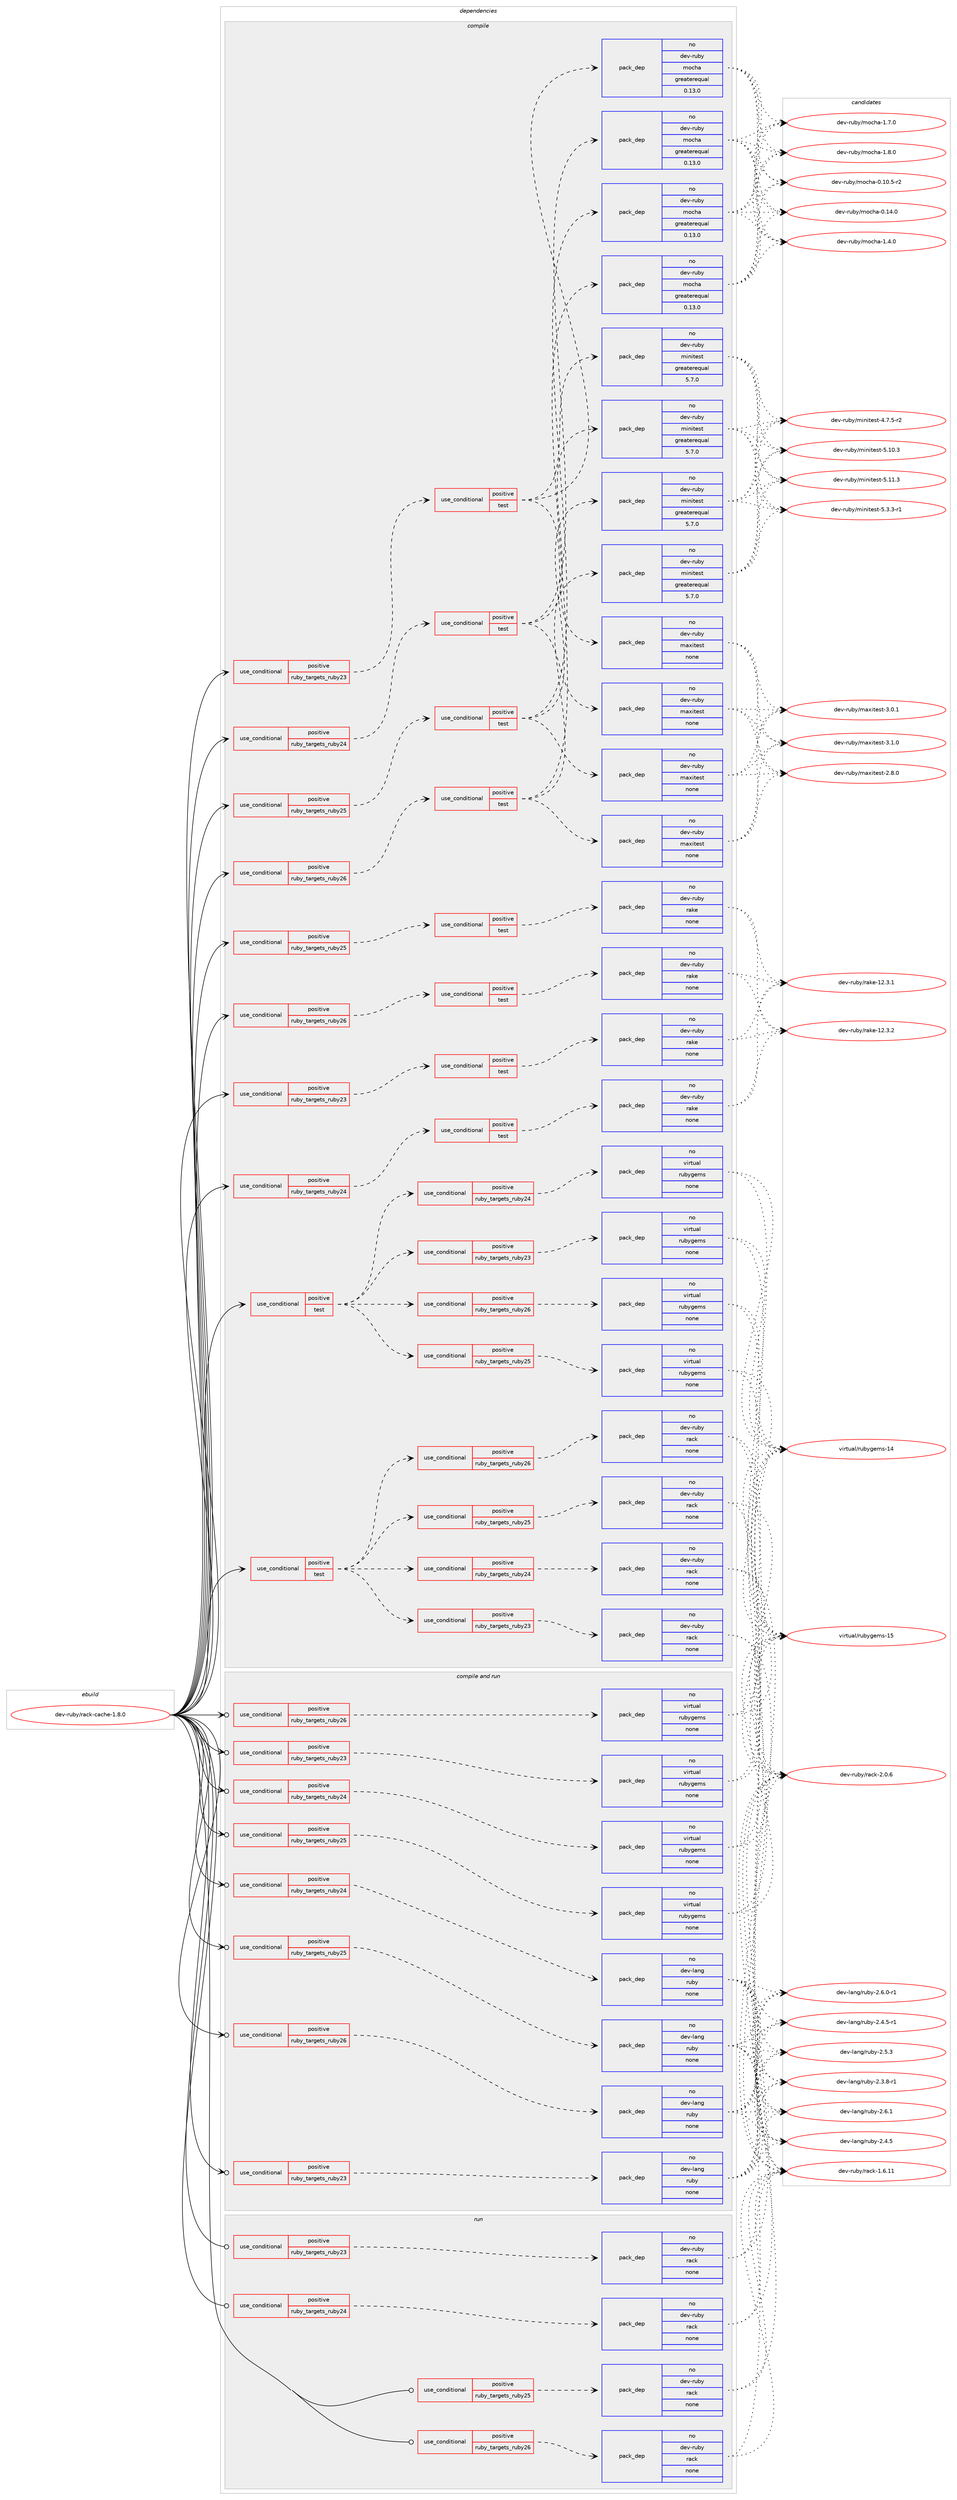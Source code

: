 digraph prolog {

# *************
# Graph options
# *************

newrank=true;
concentrate=true;
compound=true;
graph [rankdir=LR,fontname=Helvetica,fontsize=10,ranksep=1.5];#, ranksep=2.5, nodesep=0.2];
edge  [arrowhead=vee];
node  [fontname=Helvetica,fontsize=10];

# **********
# The ebuild
# **********

subgraph cluster_leftcol {
color=gray;
rank=same;
label=<<i>ebuild</i>>;
id [label="dev-ruby/rack-cache-1.8.0", color=red, width=4, href="../dev-ruby/rack-cache-1.8.0.svg"];
}

# ****************
# The dependencies
# ****************

subgraph cluster_midcol {
color=gray;
label=<<i>dependencies</i>>;
subgraph cluster_compile {
fillcolor="#eeeeee";
style=filled;
label=<<i>compile</i>>;
subgraph cond410493 {
dependency1513590 [label=<<TABLE BORDER="0" CELLBORDER="1" CELLSPACING="0" CELLPADDING="4"><TR><TD ROWSPAN="3" CELLPADDING="10">use_conditional</TD></TR><TR><TD>positive</TD></TR><TR><TD>ruby_targets_ruby23</TD></TR></TABLE>>, shape=none, color=red];
subgraph cond410494 {
dependency1513591 [label=<<TABLE BORDER="0" CELLBORDER="1" CELLSPACING="0" CELLPADDING="4"><TR><TD ROWSPAN="3" CELLPADDING="10">use_conditional</TD></TR><TR><TD>positive</TD></TR><TR><TD>test</TD></TR></TABLE>>, shape=none, color=red];
subgraph pack1079591 {
dependency1513592 [label=<<TABLE BORDER="0" CELLBORDER="1" CELLSPACING="0" CELLPADDING="4" WIDTH="220"><TR><TD ROWSPAN="6" CELLPADDING="30">pack_dep</TD></TR><TR><TD WIDTH="110">no</TD></TR><TR><TD>dev-ruby</TD></TR><TR><TD>maxitest</TD></TR><TR><TD>none</TD></TR><TR><TD></TD></TR></TABLE>>, shape=none, color=blue];
}
dependency1513591:e -> dependency1513592:w [weight=20,style="dashed",arrowhead="vee"];
subgraph pack1079592 {
dependency1513593 [label=<<TABLE BORDER="0" CELLBORDER="1" CELLSPACING="0" CELLPADDING="4" WIDTH="220"><TR><TD ROWSPAN="6" CELLPADDING="30">pack_dep</TD></TR><TR><TD WIDTH="110">no</TD></TR><TR><TD>dev-ruby</TD></TR><TR><TD>minitest</TD></TR><TR><TD>greaterequal</TD></TR><TR><TD>5.7.0</TD></TR></TABLE>>, shape=none, color=blue];
}
dependency1513591:e -> dependency1513593:w [weight=20,style="dashed",arrowhead="vee"];
subgraph pack1079593 {
dependency1513594 [label=<<TABLE BORDER="0" CELLBORDER="1" CELLSPACING="0" CELLPADDING="4" WIDTH="220"><TR><TD ROWSPAN="6" CELLPADDING="30">pack_dep</TD></TR><TR><TD WIDTH="110">no</TD></TR><TR><TD>dev-ruby</TD></TR><TR><TD>mocha</TD></TR><TR><TD>greaterequal</TD></TR><TR><TD>0.13.0</TD></TR></TABLE>>, shape=none, color=blue];
}
dependency1513591:e -> dependency1513594:w [weight=20,style="dashed",arrowhead="vee"];
}
dependency1513590:e -> dependency1513591:w [weight=20,style="dashed",arrowhead="vee"];
}
id:e -> dependency1513590:w [weight=20,style="solid",arrowhead="vee"];
subgraph cond410495 {
dependency1513595 [label=<<TABLE BORDER="0" CELLBORDER="1" CELLSPACING="0" CELLPADDING="4"><TR><TD ROWSPAN="3" CELLPADDING="10">use_conditional</TD></TR><TR><TD>positive</TD></TR><TR><TD>ruby_targets_ruby23</TD></TR></TABLE>>, shape=none, color=red];
subgraph cond410496 {
dependency1513596 [label=<<TABLE BORDER="0" CELLBORDER="1" CELLSPACING="0" CELLPADDING="4"><TR><TD ROWSPAN="3" CELLPADDING="10">use_conditional</TD></TR><TR><TD>positive</TD></TR><TR><TD>test</TD></TR></TABLE>>, shape=none, color=red];
subgraph pack1079594 {
dependency1513597 [label=<<TABLE BORDER="0" CELLBORDER="1" CELLSPACING="0" CELLPADDING="4" WIDTH="220"><TR><TD ROWSPAN="6" CELLPADDING="30">pack_dep</TD></TR><TR><TD WIDTH="110">no</TD></TR><TR><TD>dev-ruby</TD></TR><TR><TD>rake</TD></TR><TR><TD>none</TD></TR><TR><TD></TD></TR></TABLE>>, shape=none, color=blue];
}
dependency1513596:e -> dependency1513597:w [weight=20,style="dashed",arrowhead="vee"];
}
dependency1513595:e -> dependency1513596:w [weight=20,style="dashed",arrowhead="vee"];
}
id:e -> dependency1513595:w [weight=20,style="solid",arrowhead="vee"];
subgraph cond410497 {
dependency1513598 [label=<<TABLE BORDER="0" CELLBORDER="1" CELLSPACING="0" CELLPADDING="4"><TR><TD ROWSPAN="3" CELLPADDING="10">use_conditional</TD></TR><TR><TD>positive</TD></TR><TR><TD>ruby_targets_ruby24</TD></TR></TABLE>>, shape=none, color=red];
subgraph cond410498 {
dependency1513599 [label=<<TABLE BORDER="0" CELLBORDER="1" CELLSPACING="0" CELLPADDING="4"><TR><TD ROWSPAN="3" CELLPADDING="10">use_conditional</TD></TR><TR><TD>positive</TD></TR><TR><TD>test</TD></TR></TABLE>>, shape=none, color=red];
subgraph pack1079595 {
dependency1513600 [label=<<TABLE BORDER="0" CELLBORDER="1" CELLSPACING="0" CELLPADDING="4" WIDTH="220"><TR><TD ROWSPAN="6" CELLPADDING="30">pack_dep</TD></TR><TR><TD WIDTH="110">no</TD></TR><TR><TD>dev-ruby</TD></TR><TR><TD>maxitest</TD></TR><TR><TD>none</TD></TR><TR><TD></TD></TR></TABLE>>, shape=none, color=blue];
}
dependency1513599:e -> dependency1513600:w [weight=20,style="dashed",arrowhead="vee"];
subgraph pack1079596 {
dependency1513601 [label=<<TABLE BORDER="0" CELLBORDER="1" CELLSPACING="0" CELLPADDING="4" WIDTH="220"><TR><TD ROWSPAN="6" CELLPADDING="30">pack_dep</TD></TR><TR><TD WIDTH="110">no</TD></TR><TR><TD>dev-ruby</TD></TR><TR><TD>minitest</TD></TR><TR><TD>greaterequal</TD></TR><TR><TD>5.7.0</TD></TR></TABLE>>, shape=none, color=blue];
}
dependency1513599:e -> dependency1513601:w [weight=20,style="dashed",arrowhead="vee"];
subgraph pack1079597 {
dependency1513602 [label=<<TABLE BORDER="0" CELLBORDER="1" CELLSPACING="0" CELLPADDING="4" WIDTH="220"><TR><TD ROWSPAN="6" CELLPADDING="30">pack_dep</TD></TR><TR><TD WIDTH="110">no</TD></TR><TR><TD>dev-ruby</TD></TR><TR><TD>mocha</TD></TR><TR><TD>greaterequal</TD></TR><TR><TD>0.13.0</TD></TR></TABLE>>, shape=none, color=blue];
}
dependency1513599:e -> dependency1513602:w [weight=20,style="dashed",arrowhead="vee"];
}
dependency1513598:e -> dependency1513599:w [weight=20,style="dashed",arrowhead="vee"];
}
id:e -> dependency1513598:w [weight=20,style="solid",arrowhead="vee"];
subgraph cond410499 {
dependency1513603 [label=<<TABLE BORDER="0" CELLBORDER="1" CELLSPACING="0" CELLPADDING="4"><TR><TD ROWSPAN="3" CELLPADDING="10">use_conditional</TD></TR><TR><TD>positive</TD></TR><TR><TD>ruby_targets_ruby24</TD></TR></TABLE>>, shape=none, color=red];
subgraph cond410500 {
dependency1513604 [label=<<TABLE BORDER="0" CELLBORDER="1" CELLSPACING="0" CELLPADDING="4"><TR><TD ROWSPAN="3" CELLPADDING="10">use_conditional</TD></TR><TR><TD>positive</TD></TR><TR><TD>test</TD></TR></TABLE>>, shape=none, color=red];
subgraph pack1079598 {
dependency1513605 [label=<<TABLE BORDER="0" CELLBORDER="1" CELLSPACING="0" CELLPADDING="4" WIDTH="220"><TR><TD ROWSPAN="6" CELLPADDING="30">pack_dep</TD></TR><TR><TD WIDTH="110">no</TD></TR><TR><TD>dev-ruby</TD></TR><TR><TD>rake</TD></TR><TR><TD>none</TD></TR><TR><TD></TD></TR></TABLE>>, shape=none, color=blue];
}
dependency1513604:e -> dependency1513605:w [weight=20,style="dashed",arrowhead="vee"];
}
dependency1513603:e -> dependency1513604:w [weight=20,style="dashed",arrowhead="vee"];
}
id:e -> dependency1513603:w [weight=20,style="solid",arrowhead="vee"];
subgraph cond410501 {
dependency1513606 [label=<<TABLE BORDER="0" CELLBORDER="1" CELLSPACING="0" CELLPADDING="4"><TR><TD ROWSPAN="3" CELLPADDING="10">use_conditional</TD></TR><TR><TD>positive</TD></TR><TR><TD>ruby_targets_ruby25</TD></TR></TABLE>>, shape=none, color=red];
subgraph cond410502 {
dependency1513607 [label=<<TABLE BORDER="0" CELLBORDER="1" CELLSPACING="0" CELLPADDING="4"><TR><TD ROWSPAN="3" CELLPADDING="10">use_conditional</TD></TR><TR><TD>positive</TD></TR><TR><TD>test</TD></TR></TABLE>>, shape=none, color=red];
subgraph pack1079599 {
dependency1513608 [label=<<TABLE BORDER="0" CELLBORDER="1" CELLSPACING="0" CELLPADDING="4" WIDTH="220"><TR><TD ROWSPAN="6" CELLPADDING="30">pack_dep</TD></TR><TR><TD WIDTH="110">no</TD></TR><TR><TD>dev-ruby</TD></TR><TR><TD>maxitest</TD></TR><TR><TD>none</TD></TR><TR><TD></TD></TR></TABLE>>, shape=none, color=blue];
}
dependency1513607:e -> dependency1513608:w [weight=20,style="dashed",arrowhead="vee"];
subgraph pack1079600 {
dependency1513609 [label=<<TABLE BORDER="0" CELLBORDER="1" CELLSPACING="0" CELLPADDING="4" WIDTH="220"><TR><TD ROWSPAN="6" CELLPADDING="30">pack_dep</TD></TR><TR><TD WIDTH="110">no</TD></TR><TR><TD>dev-ruby</TD></TR><TR><TD>minitest</TD></TR><TR><TD>greaterequal</TD></TR><TR><TD>5.7.0</TD></TR></TABLE>>, shape=none, color=blue];
}
dependency1513607:e -> dependency1513609:w [weight=20,style="dashed",arrowhead="vee"];
subgraph pack1079601 {
dependency1513610 [label=<<TABLE BORDER="0" CELLBORDER="1" CELLSPACING="0" CELLPADDING="4" WIDTH="220"><TR><TD ROWSPAN="6" CELLPADDING="30">pack_dep</TD></TR><TR><TD WIDTH="110">no</TD></TR><TR><TD>dev-ruby</TD></TR><TR><TD>mocha</TD></TR><TR><TD>greaterequal</TD></TR><TR><TD>0.13.0</TD></TR></TABLE>>, shape=none, color=blue];
}
dependency1513607:e -> dependency1513610:w [weight=20,style="dashed",arrowhead="vee"];
}
dependency1513606:e -> dependency1513607:w [weight=20,style="dashed",arrowhead="vee"];
}
id:e -> dependency1513606:w [weight=20,style="solid",arrowhead="vee"];
subgraph cond410503 {
dependency1513611 [label=<<TABLE BORDER="0" CELLBORDER="1" CELLSPACING="0" CELLPADDING="4"><TR><TD ROWSPAN="3" CELLPADDING="10">use_conditional</TD></TR><TR><TD>positive</TD></TR><TR><TD>ruby_targets_ruby25</TD></TR></TABLE>>, shape=none, color=red];
subgraph cond410504 {
dependency1513612 [label=<<TABLE BORDER="0" CELLBORDER="1" CELLSPACING="0" CELLPADDING="4"><TR><TD ROWSPAN="3" CELLPADDING="10">use_conditional</TD></TR><TR><TD>positive</TD></TR><TR><TD>test</TD></TR></TABLE>>, shape=none, color=red];
subgraph pack1079602 {
dependency1513613 [label=<<TABLE BORDER="0" CELLBORDER="1" CELLSPACING="0" CELLPADDING="4" WIDTH="220"><TR><TD ROWSPAN="6" CELLPADDING="30">pack_dep</TD></TR><TR><TD WIDTH="110">no</TD></TR><TR><TD>dev-ruby</TD></TR><TR><TD>rake</TD></TR><TR><TD>none</TD></TR><TR><TD></TD></TR></TABLE>>, shape=none, color=blue];
}
dependency1513612:e -> dependency1513613:w [weight=20,style="dashed",arrowhead="vee"];
}
dependency1513611:e -> dependency1513612:w [weight=20,style="dashed",arrowhead="vee"];
}
id:e -> dependency1513611:w [weight=20,style="solid",arrowhead="vee"];
subgraph cond410505 {
dependency1513614 [label=<<TABLE BORDER="0" CELLBORDER="1" CELLSPACING="0" CELLPADDING="4"><TR><TD ROWSPAN="3" CELLPADDING="10">use_conditional</TD></TR><TR><TD>positive</TD></TR><TR><TD>ruby_targets_ruby26</TD></TR></TABLE>>, shape=none, color=red];
subgraph cond410506 {
dependency1513615 [label=<<TABLE BORDER="0" CELLBORDER="1" CELLSPACING="0" CELLPADDING="4"><TR><TD ROWSPAN="3" CELLPADDING="10">use_conditional</TD></TR><TR><TD>positive</TD></TR><TR><TD>test</TD></TR></TABLE>>, shape=none, color=red];
subgraph pack1079603 {
dependency1513616 [label=<<TABLE BORDER="0" CELLBORDER="1" CELLSPACING="0" CELLPADDING="4" WIDTH="220"><TR><TD ROWSPAN="6" CELLPADDING="30">pack_dep</TD></TR><TR><TD WIDTH="110">no</TD></TR><TR><TD>dev-ruby</TD></TR><TR><TD>maxitest</TD></TR><TR><TD>none</TD></TR><TR><TD></TD></TR></TABLE>>, shape=none, color=blue];
}
dependency1513615:e -> dependency1513616:w [weight=20,style="dashed",arrowhead="vee"];
subgraph pack1079604 {
dependency1513617 [label=<<TABLE BORDER="0" CELLBORDER="1" CELLSPACING="0" CELLPADDING="4" WIDTH="220"><TR><TD ROWSPAN="6" CELLPADDING="30">pack_dep</TD></TR><TR><TD WIDTH="110">no</TD></TR><TR><TD>dev-ruby</TD></TR><TR><TD>minitest</TD></TR><TR><TD>greaterequal</TD></TR><TR><TD>5.7.0</TD></TR></TABLE>>, shape=none, color=blue];
}
dependency1513615:e -> dependency1513617:w [weight=20,style="dashed",arrowhead="vee"];
subgraph pack1079605 {
dependency1513618 [label=<<TABLE BORDER="0" CELLBORDER="1" CELLSPACING="0" CELLPADDING="4" WIDTH="220"><TR><TD ROWSPAN="6" CELLPADDING="30">pack_dep</TD></TR><TR><TD WIDTH="110">no</TD></TR><TR><TD>dev-ruby</TD></TR><TR><TD>mocha</TD></TR><TR><TD>greaterequal</TD></TR><TR><TD>0.13.0</TD></TR></TABLE>>, shape=none, color=blue];
}
dependency1513615:e -> dependency1513618:w [weight=20,style="dashed",arrowhead="vee"];
}
dependency1513614:e -> dependency1513615:w [weight=20,style="dashed",arrowhead="vee"];
}
id:e -> dependency1513614:w [weight=20,style="solid",arrowhead="vee"];
subgraph cond410507 {
dependency1513619 [label=<<TABLE BORDER="0" CELLBORDER="1" CELLSPACING="0" CELLPADDING="4"><TR><TD ROWSPAN="3" CELLPADDING="10">use_conditional</TD></TR><TR><TD>positive</TD></TR><TR><TD>ruby_targets_ruby26</TD></TR></TABLE>>, shape=none, color=red];
subgraph cond410508 {
dependency1513620 [label=<<TABLE BORDER="0" CELLBORDER="1" CELLSPACING="0" CELLPADDING="4"><TR><TD ROWSPAN="3" CELLPADDING="10">use_conditional</TD></TR><TR><TD>positive</TD></TR><TR><TD>test</TD></TR></TABLE>>, shape=none, color=red];
subgraph pack1079606 {
dependency1513621 [label=<<TABLE BORDER="0" CELLBORDER="1" CELLSPACING="0" CELLPADDING="4" WIDTH="220"><TR><TD ROWSPAN="6" CELLPADDING="30">pack_dep</TD></TR><TR><TD WIDTH="110">no</TD></TR><TR><TD>dev-ruby</TD></TR><TR><TD>rake</TD></TR><TR><TD>none</TD></TR><TR><TD></TD></TR></TABLE>>, shape=none, color=blue];
}
dependency1513620:e -> dependency1513621:w [weight=20,style="dashed",arrowhead="vee"];
}
dependency1513619:e -> dependency1513620:w [weight=20,style="dashed",arrowhead="vee"];
}
id:e -> dependency1513619:w [weight=20,style="solid",arrowhead="vee"];
subgraph cond410509 {
dependency1513622 [label=<<TABLE BORDER="0" CELLBORDER="1" CELLSPACING="0" CELLPADDING="4"><TR><TD ROWSPAN="3" CELLPADDING="10">use_conditional</TD></TR><TR><TD>positive</TD></TR><TR><TD>test</TD></TR></TABLE>>, shape=none, color=red];
subgraph cond410510 {
dependency1513623 [label=<<TABLE BORDER="0" CELLBORDER="1" CELLSPACING="0" CELLPADDING="4"><TR><TD ROWSPAN="3" CELLPADDING="10">use_conditional</TD></TR><TR><TD>positive</TD></TR><TR><TD>ruby_targets_ruby23</TD></TR></TABLE>>, shape=none, color=red];
subgraph pack1079607 {
dependency1513624 [label=<<TABLE BORDER="0" CELLBORDER="1" CELLSPACING="0" CELLPADDING="4" WIDTH="220"><TR><TD ROWSPAN="6" CELLPADDING="30">pack_dep</TD></TR><TR><TD WIDTH="110">no</TD></TR><TR><TD>dev-ruby</TD></TR><TR><TD>rack</TD></TR><TR><TD>none</TD></TR><TR><TD></TD></TR></TABLE>>, shape=none, color=blue];
}
dependency1513623:e -> dependency1513624:w [weight=20,style="dashed",arrowhead="vee"];
}
dependency1513622:e -> dependency1513623:w [weight=20,style="dashed",arrowhead="vee"];
subgraph cond410511 {
dependency1513625 [label=<<TABLE BORDER="0" CELLBORDER="1" CELLSPACING="0" CELLPADDING="4"><TR><TD ROWSPAN="3" CELLPADDING="10">use_conditional</TD></TR><TR><TD>positive</TD></TR><TR><TD>ruby_targets_ruby24</TD></TR></TABLE>>, shape=none, color=red];
subgraph pack1079608 {
dependency1513626 [label=<<TABLE BORDER="0" CELLBORDER="1" CELLSPACING="0" CELLPADDING="4" WIDTH="220"><TR><TD ROWSPAN="6" CELLPADDING="30">pack_dep</TD></TR><TR><TD WIDTH="110">no</TD></TR><TR><TD>dev-ruby</TD></TR><TR><TD>rack</TD></TR><TR><TD>none</TD></TR><TR><TD></TD></TR></TABLE>>, shape=none, color=blue];
}
dependency1513625:e -> dependency1513626:w [weight=20,style="dashed",arrowhead="vee"];
}
dependency1513622:e -> dependency1513625:w [weight=20,style="dashed",arrowhead="vee"];
subgraph cond410512 {
dependency1513627 [label=<<TABLE BORDER="0" CELLBORDER="1" CELLSPACING="0" CELLPADDING="4"><TR><TD ROWSPAN="3" CELLPADDING="10">use_conditional</TD></TR><TR><TD>positive</TD></TR><TR><TD>ruby_targets_ruby25</TD></TR></TABLE>>, shape=none, color=red];
subgraph pack1079609 {
dependency1513628 [label=<<TABLE BORDER="0" CELLBORDER="1" CELLSPACING="0" CELLPADDING="4" WIDTH="220"><TR><TD ROWSPAN="6" CELLPADDING="30">pack_dep</TD></TR><TR><TD WIDTH="110">no</TD></TR><TR><TD>dev-ruby</TD></TR><TR><TD>rack</TD></TR><TR><TD>none</TD></TR><TR><TD></TD></TR></TABLE>>, shape=none, color=blue];
}
dependency1513627:e -> dependency1513628:w [weight=20,style="dashed",arrowhead="vee"];
}
dependency1513622:e -> dependency1513627:w [weight=20,style="dashed",arrowhead="vee"];
subgraph cond410513 {
dependency1513629 [label=<<TABLE BORDER="0" CELLBORDER="1" CELLSPACING="0" CELLPADDING="4"><TR><TD ROWSPAN="3" CELLPADDING="10">use_conditional</TD></TR><TR><TD>positive</TD></TR><TR><TD>ruby_targets_ruby26</TD></TR></TABLE>>, shape=none, color=red];
subgraph pack1079610 {
dependency1513630 [label=<<TABLE BORDER="0" CELLBORDER="1" CELLSPACING="0" CELLPADDING="4" WIDTH="220"><TR><TD ROWSPAN="6" CELLPADDING="30">pack_dep</TD></TR><TR><TD WIDTH="110">no</TD></TR><TR><TD>dev-ruby</TD></TR><TR><TD>rack</TD></TR><TR><TD>none</TD></TR><TR><TD></TD></TR></TABLE>>, shape=none, color=blue];
}
dependency1513629:e -> dependency1513630:w [weight=20,style="dashed",arrowhead="vee"];
}
dependency1513622:e -> dependency1513629:w [weight=20,style="dashed",arrowhead="vee"];
}
id:e -> dependency1513622:w [weight=20,style="solid",arrowhead="vee"];
subgraph cond410514 {
dependency1513631 [label=<<TABLE BORDER="0" CELLBORDER="1" CELLSPACING="0" CELLPADDING="4"><TR><TD ROWSPAN="3" CELLPADDING="10">use_conditional</TD></TR><TR><TD>positive</TD></TR><TR><TD>test</TD></TR></TABLE>>, shape=none, color=red];
subgraph cond410515 {
dependency1513632 [label=<<TABLE BORDER="0" CELLBORDER="1" CELLSPACING="0" CELLPADDING="4"><TR><TD ROWSPAN="3" CELLPADDING="10">use_conditional</TD></TR><TR><TD>positive</TD></TR><TR><TD>ruby_targets_ruby23</TD></TR></TABLE>>, shape=none, color=red];
subgraph pack1079611 {
dependency1513633 [label=<<TABLE BORDER="0" CELLBORDER="1" CELLSPACING="0" CELLPADDING="4" WIDTH="220"><TR><TD ROWSPAN="6" CELLPADDING="30">pack_dep</TD></TR><TR><TD WIDTH="110">no</TD></TR><TR><TD>virtual</TD></TR><TR><TD>rubygems</TD></TR><TR><TD>none</TD></TR><TR><TD></TD></TR></TABLE>>, shape=none, color=blue];
}
dependency1513632:e -> dependency1513633:w [weight=20,style="dashed",arrowhead="vee"];
}
dependency1513631:e -> dependency1513632:w [weight=20,style="dashed",arrowhead="vee"];
subgraph cond410516 {
dependency1513634 [label=<<TABLE BORDER="0" CELLBORDER="1" CELLSPACING="0" CELLPADDING="4"><TR><TD ROWSPAN="3" CELLPADDING="10">use_conditional</TD></TR><TR><TD>positive</TD></TR><TR><TD>ruby_targets_ruby24</TD></TR></TABLE>>, shape=none, color=red];
subgraph pack1079612 {
dependency1513635 [label=<<TABLE BORDER="0" CELLBORDER="1" CELLSPACING="0" CELLPADDING="4" WIDTH="220"><TR><TD ROWSPAN="6" CELLPADDING="30">pack_dep</TD></TR><TR><TD WIDTH="110">no</TD></TR><TR><TD>virtual</TD></TR><TR><TD>rubygems</TD></TR><TR><TD>none</TD></TR><TR><TD></TD></TR></TABLE>>, shape=none, color=blue];
}
dependency1513634:e -> dependency1513635:w [weight=20,style="dashed",arrowhead="vee"];
}
dependency1513631:e -> dependency1513634:w [weight=20,style="dashed",arrowhead="vee"];
subgraph cond410517 {
dependency1513636 [label=<<TABLE BORDER="0" CELLBORDER="1" CELLSPACING="0" CELLPADDING="4"><TR><TD ROWSPAN="3" CELLPADDING="10">use_conditional</TD></TR><TR><TD>positive</TD></TR><TR><TD>ruby_targets_ruby25</TD></TR></TABLE>>, shape=none, color=red];
subgraph pack1079613 {
dependency1513637 [label=<<TABLE BORDER="0" CELLBORDER="1" CELLSPACING="0" CELLPADDING="4" WIDTH="220"><TR><TD ROWSPAN="6" CELLPADDING="30">pack_dep</TD></TR><TR><TD WIDTH="110">no</TD></TR><TR><TD>virtual</TD></TR><TR><TD>rubygems</TD></TR><TR><TD>none</TD></TR><TR><TD></TD></TR></TABLE>>, shape=none, color=blue];
}
dependency1513636:e -> dependency1513637:w [weight=20,style="dashed",arrowhead="vee"];
}
dependency1513631:e -> dependency1513636:w [weight=20,style="dashed",arrowhead="vee"];
subgraph cond410518 {
dependency1513638 [label=<<TABLE BORDER="0" CELLBORDER="1" CELLSPACING="0" CELLPADDING="4"><TR><TD ROWSPAN="3" CELLPADDING="10">use_conditional</TD></TR><TR><TD>positive</TD></TR><TR><TD>ruby_targets_ruby26</TD></TR></TABLE>>, shape=none, color=red];
subgraph pack1079614 {
dependency1513639 [label=<<TABLE BORDER="0" CELLBORDER="1" CELLSPACING="0" CELLPADDING="4" WIDTH="220"><TR><TD ROWSPAN="6" CELLPADDING="30">pack_dep</TD></TR><TR><TD WIDTH="110">no</TD></TR><TR><TD>virtual</TD></TR><TR><TD>rubygems</TD></TR><TR><TD>none</TD></TR><TR><TD></TD></TR></TABLE>>, shape=none, color=blue];
}
dependency1513638:e -> dependency1513639:w [weight=20,style="dashed",arrowhead="vee"];
}
dependency1513631:e -> dependency1513638:w [weight=20,style="dashed",arrowhead="vee"];
}
id:e -> dependency1513631:w [weight=20,style="solid",arrowhead="vee"];
}
subgraph cluster_compileandrun {
fillcolor="#eeeeee";
style=filled;
label=<<i>compile and run</i>>;
subgraph cond410519 {
dependency1513640 [label=<<TABLE BORDER="0" CELLBORDER="1" CELLSPACING="0" CELLPADDING="4"><TR><TD ROWSPAN="3" CELLPADDING="10">use_conditional</TD></TR><TR><TD>positive</TD></TR><TR><TD>ruby_targets_ruby23</TD></TR></TABLE>>, shape=none, color=red];
subgraph pack1079615 {
dependency1513641 [label=<<TABLE BORDER="0" CELLBORDER="1" CELLSPACING="0" CELLPADDING="4" WIDTH="220"><TR><TD ROWSPAN="6" CELLPADDING="30">pack_dep</TD></TR><TR><TD WIDTH="110">no</TD></TR><TR><TD>dev-lang</TD></TR><TR><TD>ruby</TD></TR><TR><TD>none</TD></TR><TR><TD></TD></TR></TABLE>>, shape=none, color=blue];
}
dependency1513640:e -> dependency1513641:w [weight=20,style="dashed",arrowhead="vee"];
}
id:e -> dependency1513640:w [weight=20,style="solid",arrowhead="odotvee"];
subgraph cond410520 {
dependency1513642 [label=<<TABLE BORDER="0" CELLBORDER="1" CELLSPACING="0" CELLPADDING="4"><TR><TD ROWSPAN="3" CELLPADDING="10">use_conditional</TD></TR><TR><TD>positive</TD></TR><TR><TD>ruby_targets_ruby23</TD></TR></TABLE>>, shape=none, color=red];
subgraph pack1079616 {
dependency1513643 [label=<<TABLE BORDER="0" CELLBORDER="1" CELLSPACING="0" CELLPADDING="4" WIDTH="220"><TR><TD ROWSPAN="6" CELLPADDING="30">pack_dep</TD></TR><TR><TD WIDTH="110">no</TD></TR><TR><TD>virtual</TD></TR><TR><TD>rubygems</TD></TR><TR><TD>none</TD></TR><TR><TD></TD></TR></TABLE>>, shape=none, color=blue];
}
dependency1513642:e -> dependency1513643:w [weight=20,style="dashed",arrowhead="vee"];
}
id:e -> dependency1513642:w [weight=20,style="solid",arrowhead="odotvee"];
subgraph cond410521 {
dependency1513644 [label=<<TABLE BORDER="0" CELLBORDER="1" CELLSPACING="0" CELLPADDING="4"><TR><TD ROWSPAN="3" CELLPADDING="10">use_conditional</TD></TR><TR><TD>positive</TD></TR><TR><TD>ruby_targets_ruby24</TD></TR></TABLE>>, shape=none, color=red];
subgraph pack1079617 {
dependency1513645 [label=<<TABLE BORDER="0" CELLBORDER="1" CELLSPACING="0" CELLPADDING="4" WIDTH="220"><TR><TD ROWSPAN="6" CELLPADDING="30">pack_dep</TD></TR><TR><TD WIDTH="110">no</TD></TR><TR><TD>dev-lang</TD></TR><TR><TD>ruby</TD></TR><TR><TD>none</TD></TR><TR><TD></TD></TR></TABLE>>, shape=none, color=blue];
}
dependency1513644:e -> dependency1513645:w [weight=20,style="dashed",arrowhead="vee"];
}
id:e -> dependency1513644:w [weight=20,style="solid",arrowhead="odotvee"];
subgraph cond410522 {
dependency1513646 [label=<<TABLE BORDER="0" CELLBORDER="1" CELLSPACING="0" CELLPADDING="4"><TR><TD ROWSPAN="3" CELLPADDING="10">use_conditional</TD></TR><TR><TD>positive</TD></TR><TR><TD>ruby_targets_ruby24</TD></TR></TABLE>>, shape=none, color=red];
subgraph pack1079618 {
dependency1513647 [label=<<TABLE BORDER="0" CELLBORDER="1" CELLSPACING="0" CELLPADDING="4" WIDTH="220"><TR><TD ROWSPAN="6" CELLPADDING="30">pack_dep</TD></TR><TR><TD WIDTH="110">no</TD></TR><TR><TD>virtual</TD></TR><TR><TD>rubygems</TD></TR><TR><TD>none</TD></TR><TR><TD></TD></TR></TABLE>>, shape=none, color=blue];
}
dependency1513646:e -> dependency1513647:w [weight=20,style="dashed",arrowhead="vee"];
}
id:e -> dependency1513646:w [weight=20,style="solid",arrowhead="odotvee"];
subgraph cond410523 {
dependency1513648 [label=<<TABLE BORDER="0" CELLBORDER="1" CELLSPACING="0" CELLPADDING="4"><TR><TD ROWSPAN="3" CELLPADDING="10">use_conditional</TD></TR><TR><TD>positive</TD></TR><TR><TD>ruby_targets_ruby25</TD></TR></TABLE>>, shape=none, color=red];
subgraph pack1079619 {
dependency1513649 [label=<<TABLE BORDER="0" CELLBORDER="1" CELLSPACING="0" CELLPADDING="4" WIDTH="220"><TR><TD ROWSPAN="6" CELLPADDING="30">pack_dep</TD></TR><TR><TD WIDTH="110">no</TD></TR><TR><TD>dev-lang</TD></TR><TR><TD>ruby</TD></TR><TR><TD>none</TD></TR><TR><TD></TD></TR></TABLE>>, shape=none, color=blue];
}
dependency1513648:e -> dependency1513649:w [weight=20,style="dashed",arrowhead="vee"];
}
id:e -> dependency1513648:w [weight=20,style="solid",arrowhead="odotvee"];
subgraph cond410524 {
dependency1513650 [label=<<TABLE BORDER="0" CELLBORDER="1" CELLSPACING="0" CELLPADDING="4"><TR><TD ROWSPAN="3" CELLPADDING="10">use_conditional</TD></TR><TR><TD>positive</TD></TR><TR><TD>ruby_targets_ruby25</TD></TR></TABLE>>, shape=none, color=red];
subgraph pack1079620 {
dependency1513651 [label=<<TABLE BORDER="0" CELLBORDER="1" CELLSPACING="0" CELLPADDING="4" WIDTH="220"><TR><TD ROWSPAN="6" CELLPADDING="30">pack_dep</TD></TR><TR><TD WIDTH="110">no</TD></TR><TR><TD>virtual</TD></TR><TR><TD>rubygems</TD></TR><TR><TD>none</TD></TR><TR><TD></TD></TR></TABLE>>, shape=none, color=blue];
}
dependency1513650:e -> dependency1513651:w [weight=20,style="dashed",arrowhead="vee"];
}
id:e -> dependency1513650:w [weight=20,style="solid",arrowhead="odotvee"];
subgraph cond410525 {
dependency1513652 [label=<<TABLE BORDER="0" CELLBORDER="1" CELLSPACING="0" CELLPADDING="4"><TR><TD ROWSPAN="3" CELLPADDING="10">use_conditional</TD></TR><TR><TD>positive</TD></TR><TR><TD>ruby_targets_ruby26</TD></TR></TABLE>>, shape=none, color=red];
subgraph pack1079621 {
dependency1513653 [label=<<TABLE BORDER="0" CELLBORDER="1" CELLSPACING="0" CELLPADDING="4" WIDTH="220"><TR><TD ROWSPAN="6" CELLPADDING="30">pack_dep</TD></TR><TR><TD WIDTH="110">no</TD></TR><TR><TD>dev-lang</TD></TR><TR><TD>ruby</TD></TR><TR><TD>none</TD></TR><TR><TD></TD></TR></TABLE>>, shape=none, color=blue];
}
dependency1513652:e -> dependency1513653:w [weight=20,style="dashed",arrowhead="vee"];
}
id:e -> dependency1513652:w [weight=20,style="solid",arrowhead="odotvee"];
subgraph cond410526 {
dependency1513654 [label=<<TABLE BORDER="0" CELLBORDER="1" CELLSPACING="0" CELLPADDING="4"><TR><TD ROWSPAN="3" CELLPADDING="10">use_conditional</TD></TR><TR><TD>positive</TD></TR><TR><TD>ruby_targets_ruby26</TD></TR></TABLE>>, shape=none, color=red];
subgraph pack1079622 {
dependency1513655 [label=<<TABLE BORDER="0" CELLBORDER="1" CELLSPACING="0" CELLPADDING="4" WIDTH="220"><TR><TD ROWSPAN="6" CELLPADDING="30">pack_dep</TD></TR><TR><TD WIDTH="110">no</TD></TR><TR><TD>virtual</TD></TR><TR><TD>rubygems</TD></TR><TR><TD>none</TD></TR><TR><TD></TD></TR></TABLE>>, shape=none, color=blue];
}
dependency1513654:e -> dependency1513655:w [weight=20,style="dashed",arrowhead="vee"];
}
id:e -> dependency1513654:w [weight=20,style="solid",arrowhead="odotvee"];
}
subgraph cluster_run {
fillcolor="#eeeeee";
style=filled;
label=<<i>run</i>>;
subgraph cond410527 {
dependency1513656 [label=<<TABLE BORDER="0" CELLBORDER="1" CELLSPACING="0" CELLPADDING="4"><TR><TD ROWSPAN="3" CELLPADDING="10">use_conditional</TD></TR><TR><TD>positive</TD></TR><TR><TD>ruby_targets_ruby23</TD></TR></TABLE>>, shape=none, color=red];
subgraph pack1079623 {
dependency1513657 [label=<<TABLE BORDER="0" CELLBORDER="1" CELLSPACING="0" CELLPADDING="4" WIDTH="220"><TR><TD ROWSPAN="6" CELLPADDING="30">pack_dep</TD></TR><TR><TD WIDTH="110">no</TD></TR><TR><TD>dev-ruby</TD></TR><TR><TD>rack</TD></TR><TR><TD>none</TD></TR><TR><TD></TD></TR></TABLE>>, shape=none, color=blue];
}
dependency1513656:e -> dependency1513657:w [weight=20,style="dashed",arrowhead="vee"];
}
id:e -> dependency1513656:w [weight=20,style="solid",arrowhead="odot"];
subgraph cond410528 {
dependency1513658 [label=<<TABLE BORDER="0" CELLBORDER="1" CELLSPACING="0" CELLPADDING="4"><TR><TD ROWSPAN="3" CELLPADDING="10">use_conditional</TD></TR><TR><TD>positive</TD></TR><TR><TD>ruby_targets_ruby24</TD></TR></TABLE>>, shape=none, color=red];
subgraph pack1079624 {
dependency1513659 [label=<<TABLE BORDER="0" CELLBORDER="1" CELLSPACING="0" CELLPADDING="4" WIDTH="220"><TR><TD ROWSPAN="6" CELLPADDING="30">pack_dep</TD></TR><TR><TD WIDTH="110">no</TD></TR><TR><TD>dev-ruby</TD></TR><TR><TD>rack</TD></TR><TR><TD>none</TD></TR><TR><TD></TD></TR></TABLE>>, shape=none, color=blue];
}
dependency1513658:e -> dependency1513659:w [weight=20,style="dashed",arrowhead="vee"];
}
id:e -> dependency1513658:w [weight=20,style="solid",arrowhead="odot"];
subgraph cond410529 {
dependency1513660 [label=<<TABLE BORDER="0" CELLBORDER="1" CELLSPACING="0" CELLPADDING="4"><TR><TD ROWSPAN="3" CELLPADDING="10">use_conditional</TD></TR><TR><TD>positive</TD></TR><TR><TD>ruby_targets_ruby25</TD></TR></TABLE>>, shape=none, color=red];
subgraph pack1079625 {
dependency1513661 [label=<<TABLE BORDER="0" CELLBORDER="1" CELLSPACING="0" CELLPADDING="4" WIDTH="220"><TR><TD ROWSPAN="6" CELLPADDING="30">pack_dep</TD></TR><TR><TD WIDTH="110">no</TD></TR><TR><TD>dev-ruby</TD></TR><TR><TD>rack</TD></TR><TR><TD>none</TD></TR><TR><TD></TD></TR></TABLE>>, shape=none, color=blue];
}
dependency1513660:e -> dependency1513661:w [weight=20,style="dashed",arrowhead="vee"];
}
id:e -> dependency1513660:w [weight=20,style="solid",arrowhead="odot"];
subgraph cond410530 {
dependency1513662 [label=<<TABLE BORDER="0" CELLBORDER="1" CELLSPACING="0" CELLPADDING="4"><TR><TD ROWSPAN="3" CELLPADDING="10">use_conditional</TD></TR><TR><TD>positive</TD></TR><TR><TD>ruby_targets_ruby26</TD></TR></TABLE>>, shape=none, color=red];
subgraph pack1079626 {
dependency1513663 [label=<<TABLE BORDER="0" CELLBORDER="1" CELLSPACING="0" CELLPADDING="4" WIDTH="220"><TR><TD ROWSPAN="6" CELLPADDING="30">pack_dep</TD></TR><TR><TD WIDTH="110">no</TD></TR><TR><TD>dev-ruby</TD></TR><TR><TD>rack</TD></TR><TR><TD>none</TD></TR><TR><TD></TD></TR></TABLE>>, shape=none, color=blue];
}
dependency1513662:e -> dependency1513663:w [weight=20,style="dashed",arrowhead="vee"];
}
id:e -> dependency1513662:w [weight=20,style="solid",arrowhead="odot"];
}
}

# **************
# The candidates
# **************

subgraph cluster_choices {
rank=same;
color=gray;
label=<<i>candidates</i>>;

subgraph choice1079591 {
color=black;
nodesep=1;
choice10010111845114117981214710997120105116101115116455046564648 [label="dev-ruby/maxitest-2.8.0", color=red, width=4,href="../dev-ruby/maxitest-2.8.0.svg"];
choice10010111845114117981214710997120105116101115116455146484649 [label="dev-ruby/maxitest-3.0.1", color=red, width=4,href="../dev-ruby/maxitest-3.0.1.svg"];
choice10010111845114117981214710997120105116101115116455146494648 [label="dev-ruby/maxitest-3.1.0", color=red, width=4,href="../dev-ruby/maxitest-3.1.0.svg"];
dependency1513592:e -> choice10010111845114117981214710997120105116101115116455046564648:w [style=dotted,weight="100"];
dependency1513592:e -> choice10010111845114117981214710997120105116101115116455146484649:w [style=dotted,weight="100"];
dependency1513592:e -> choice10010111845114117981214710997120105116101115116455146494648:w [style=dotted,weight="100"];
}
subgraph choice1079592 {
color=black;
nodesep=1;
choice1001011184511411798121471091051101051161011151164552465546534511450 [label="dev-ruby/minitest-4.7.5-r2", color=red, width=4,href="../dev-ruby/minitest-4.7.5-r2.svg"];
choice10010111845114117981214710910511010511610111511645534649484651 [label="dev-ruby/minitest-5.10.3", color=red, width=4,href="../dev-ruby/minitest-5.10.3.svg"];
choice10010111845114117981214710910511010511610111511645534649494651 [label="dev-ruby/minitest-5.11.3", color=red, width=4,href="../dev-ruby/minitest-5.11.3.svg"];
choice1001011184511411798121471091051101051161011151164553465146514511449 [label="dev-ruby/minitest-5.3.3-r1", color=red, width=4,href="../dev-ruby/minitest-5.3.3-r1.svg"];
dependency1513593:e -> choice1001011184511411798121471091051101051161011151164552465546534511450:w [style=dotted,weight="100"];
dependency1513593:e -> choice10010111845114117981214710910511010511610111511645534649484651:w [style=dotted,weight="100"];
dependency1513593:e -> choice10010111845114117981214710910511010511610111511645534649494651:w [style=dotted,weight="100"];
dependency1513593:e -> choice1001011184511411798121471091051101051161011151164553465146514511449:w [style=dotted,weight="100"];
}
subgraph choice1079593 {
color=black;
nodesep=1;
choice1001011184511411798121471091119910497454846494846534511450 [label="dev-ruby/mocha-0.10.5-r2", color=red, width=4,href="../dev-ruby/mocha-0.10.5-r2.svg"];
choice100101118451141179812147109111991049745484649524648 [label="dev-ruby/mocha-0.14.0", color=red, width=4,href="../dev-ruby/mocha-0.14.0.svg"];
choice1001011184511411798121471091119910497454946524648 [label="dev-ruby/mocha-1.4.0", color=red, width=4,href="../dev-ruby/mocha-1.4.0.svg"];
choice1001011184511411798121471091119910497454946554648 [label="dev-ruby/mocha-1.7.0", color=red, width=4,href="../dev-ruby/mocha-1.7.0.svg"];
choice1001011184511411798121471091119910497454946564648 [label="dev-ruby/mocha-1.8.0", color=red, width=4,href="../dev-ruby/mocha-1.8.0.svg"];
dependency1513594:e -> choice1001011184511411798121471091119910497454846494846534511450:w [style=dotted,weight="100"];
dependency1513594:e -> choice100101118451141179812147109111991049745484649524648:w [style=dotted,weight="100"];
dependency1513594:e -> choice1001011184511411798121471091119910497454946524648:w [style=dotted,weight="100"];
dependency1513594:e -> choice1001011184511411798121471091119910497454946554648:w [style=dotted,weight="100"];
dependency1513594:e -> choice1001011184511411798121471091119910497454946564648:w [style=dotted,weight="100"];
}
subgraph choice1079594 {
color=black;
nodesep=1;
choice1001011184511411798121471149710710145495046514649 [label="dev-ruby/rake-12.3.1", color=red, width=4,href="../dev-ruby/rake-12.3.1.svg"];
choice1001011184511411798121471149710710145495046514650 [label="dev-ruby/rake-12.3.2", color=red, width=4,href="../dev-ruby/rake-12.3.2.svg"];
dependency1513597:e -> choice1001011184511411798121471149710710145495046514649:w [style=dotted,weight="100"];
dependency1513597:e -> choice1001011184511411798121471149710710145495046514650:w [style=dotted,weight="100"];
}
subgraph choice1079595 {
color=black;
nodesep=1;
choice10010111845114117981214710997120105116101115116455046564648 [label="dev-ruby/maxitest-2.8.0", color=red, width=4,href="../dev-ruby/maxitest-2.8.0.svg"];
choice10010111845114117981214710997120105116101115116455146484649 [label="dev-ruby/maxitest-3.0.1", color=red, width=4,href="../dev-ruby/maxitest-3.0.1.svg"];
choice10010111845114117981214710997120105116101115116455146494648 [label="dev-ruby/maxitest-3.1.0", color=red, width=4,href="../dev-ruby/maxitest-3.1.0.svg"];
dependency1513600:e -> choice10010111845114117981214710997120105116101115116455046564648:w [style=dotted,weight="100"];
dependency1513600:e -> choice10010111845114117981214710997120105116101115116455146484649:w [style=dotted,weight="100"];
dependency1513600:e -> choice10010111845114117981214710997120105116101115116455146494648:w [style=dotted,weight="100"];
}
subgraph choice1079596 {
color=black;
nodesep=1;
choice1001011184511411798121471091051101051161011151164552465546534511450 [label="dev-ruby/minitest-4.7.5-r2", color=red, width=4,href="../dev-ruby/minitest-4.7.5-r2.svg"];
choice10010111845114117981214710910511010511610111511645534649484651 [label="dev-ruby/minitest-5.10.3", color=red, width=4,href="../dev-ruby/minitest-5.10.3.svg"];
choice10010111845114117981214710910511010511610111511645534649494651 [label="dev-ruby/minitest-5.11.3", color=red, width=4,href="../dev-ruby/minitest-5.11.3.svg"];
choice1001011184511411798121471091051101051161011151164553465146514511449 [label="dev-ruby/minitest-5.3.3-r1", color=red, width=4,href="../dev-ruby/minitest-5.3.3-r1.svg"];
dependency1513601:e -> choice1001011184511411798121471091051101051161011151164552465546534511450:w [style=dotted,weight="100"];
dependency1513601:e -> choice10010111845114117981214710910511010511610111511645534649484651:w [style=dotted,weight="100"];
dependency1513601:e -> choice10010111845114117981214710910511010511610111511645534649494651:w [style=dotted,weight="100"];
dependency1513601:e -> choice1001011184511411798121471091051101051161011151164553465146514511449:w [style=dotted,weight="100"];
}
subgraph choice1079597 {
color=black;
nodesep=1;
choice1001011184511411798121471091119910497454846494846534511450 [label="dev-ruby/mocha-0.10.5-r2", color=red, width=4,href="../dev-ruby/mocha-0.10.5-r2.svg"];
choice100101118451141179812147109111991049745484649524648 [label="dev-ruby/mocha-0.14.0", color=red, width=4,href="../dev-ruby/mocha-0.14.0.svg"];
choice1001011184511411798121471091119910497454946524648 [label="dev-ruby/mocha-1.4.0", color=red, width=4,href="../dev-ruby/mocha-1.4.0.svg"];
choice1001011184511411798121471091119910497454946554648 [label="dev-ruby/mocha-1.7.0", color=red, width=4,href="../dev-ruby/mocha-1.7.0.svg"];
choice1001011184511411798121471091119910497454946564648 [label="dev-ruby/mocha-1.8.0", color=red, width=4,href="../dev-ruby/mocha-1.8.0.svg"];
dependency1513602:e -> choice1001011184511411798121471091119910497454846494846534511450:w [style=dotted,weight="100"];
dependency1513602:e -> choice100101118451141179812147109111991049745484649524648:w [style=dotted,weight="100"];
dependency1513602:e -> choice1001011184511411798121471091119910497454946524648:w [style=dotted,weight="100"];
dependency1513602:e -> choice1001011184511411798121471091119910497454946554648:w [style=dotted,weight="100"];
dependency1513602:e -> choice1001011184511411798121471091119910497454946564648:w [style=dotted,weight="100"];
}
subgraph choice1079598 {
color=black;
nodesep=1;
choice1001011184511411798121471149710710145495046514649 [label="dev-ruby/rake-12.3.1", color=red, width=4,href="../dev-ruby/rake-12.3.1.svg"];
choice1001011184511411798121471149710710145495046514650 [label="dev-ruby/rake-12.3.2", color=red, width=4,href="../dev-ruby/rake-12.3.2.svg"];
dependency1513605:e -> choice1001011184511411798121471149710710145495046514649:w [style=dotted,weight="100"];
dependency1513605:e -> choice1001011184511411798121471149710710145495046514650:w [style=dotted,weight="100"];
}
subgraph choice1079599 {
color=black;
nodesep=1;
choice10010111845114117981214710997120105116101115116455046564648 [label="dev-ruby/maxitest-2.8.0", color=red, width=4,href="../dev-ruby/maxitest-2.8.0.svg"];
choice10010111845114117981214710997120105116101115116455146484649 [label="dev-ruby/maxitest-3.0.1", color=red, width=4,href="../dev-ruby/maxitest-3.0.1.svg"];
choice10010111845114117981214710997120105116101115116455146494648 [label="dev-ruby/maxitest-3.1.0", color=red, width=4,href="../dev-ruby/maxitest-3.1.0.svg"];
dependency1513608:e -> choice10010111845114117981214710997120105116101115116455046564648:w [style=dotted,weight="100"];
dependency1513608:e -> choice10010111845114117981214710997120105116101115116455146484649:w [style=dotted,weight="100"];
dependency1513608:e -> choice10010111845114117981214710997120105116101115116455146494648:w [style=dotted,weight="100"];
}
subgraph choice1079600 {
color=black;
nodesep=1;
choice1001011184511411798121471091051101051161011151164552465546534511450 [label="dev-ruby/minitest-4.7.5-r2", color=red, width=4,href="../dev-ruby/minitest-4.7.5-r2.svg"];
choice10010111845114117981214710910511010511610111511645534649484651 [label="dev-ruby/minitest-5.10.3", color=red, width=4,href="../dev-ruby/minitest-5.10.3.svg"];
choice10010111845114117981214710910511010511610111511645534649494651 [label="dev-ruby/minitest-5.11.3", color=red, width=4,href="../dev-ruby/minitest-5.11.3.svg"];
choice1001011184511411798121471091051101051161011151164553465146514511449 [label="dev-ruby/minitest-5.3.3-r1", color=red, width=4,href="../dev-ruby/minitest-5.3.3-r1.svg"];
dependency1513609:e -> choice1001011184511411798121471091051101051161011151164552465546534511450:w [style=dotted,weight="100"];
dependency1513609:e -> choice10010111845114117981214710910511010511610111511645534649484651:w [style=dotted,weight="100"];
dependency1513609:e -> choice10010111845114117981214710910511010511610111511645534649494651:w [style=dotted,weight="100"];
dependency1513609:e -> choice1001011184511411798121471091051101051161011151164553465146514511449:w [style=dotted,weight="100"];
}
subgraph choice1079601 {
color=black;
nodesep=1;
choice1001011184511411798121471091119910497454846494846534511450 [label="dev-ruby/mocha-0.10.5-r2", color=red, width=4,href="../dev-ruby/mocha-0.10.5-r2.svg"];
choice100101118451141179812147109111991049745484649524648 [label="dev-ruby/mocha-0.14.0", color=red, width=4,href="../dev-ruby/mocha-0.14.0.svg"];
choice1001011184511411798121471091119910497454946524648 [label="dev-ruby/mocha-1.4.0", color=red, width=4,href="../dev-ruby/mocha-1.4.0.svg"];
choice1001011184511411798121471091119910497454946554648 [label="dev-ruby/mocha-1.7.0", color=red, width=4,href="../dev-ruby/mocha-1.7.0.svg"];
choice1001011184511411798121471091119910497454946564648 [label="dev-ruby/mocha-1.8.0", color=red, width=4,href="../dev-ruby/mocha-1.8.0.svg"];
dependency1513610:e -> choice1001011184511411798121471091119910497454846494846534511450:w [style=dotted,weight="100"];
dependency1513610:e -> choice100101118451141179812147109111991049745484649524648:w [style=dotted,weight="100"];
dependency1513610:e -> choice1001011184511411798121471091119910497454946524648:w [style=dotted,weight="100"];
dependency1513610:e -> choice1001011184511411798121471091119910497454946554648:w [style=dotted,weight="100"];
dependency1513610:e -> choice1001011184511411798121471091119910497454946564648:w [style=dotted,weight="100"];
}
subgraph choice1079602 {
color=black;
nodesep=1;
choice1001011184511411798121471149710710145495046514649 [label="dev-ruby/rake-12.3.1", color=red, width=4,href="../dev-ruby/rake-12.3.1.svg"];
choice1001011184511411798121471149710710145495046514650 [label="dev-ruby/rake-12.3.2", color=red, width=4,href="../dev-ruby/rake-12.3.2.svg"];
dependency1513613:e -> choice1001011184511411798121471149710710145495046514649:w [style=dotted,weight="100"];
dependency1513613:e -> choice1001011184511411798121471149710710145495046514650:w [style=dotted,weight="100"];
}
subgraph choice1079603 {
color=black;
nodesep=1;
choice10010111845114117981214710997120105116101115116455046564648 [label="dev-ruby/maxitest-2.8.0", color=red, width=4,href="../dev-ruby/maxitest-2.8.0.svg"];
choice10010111845114117981214710997120105116101115116455146484649 [label="dev-ruby/maxitest-3.0.1", color=red, width=4,href="../dev-ruby/maxitest-3.0.1.svg"];
choice10010111845114117981214710997120105116101115116455146494648 [label="dev-ruby/maxitest-3.1.0", color=red, width=4,href="../dev-ruby/maxitest-3.1.0.svg"];
dependency1513616:e -> choice10010111845114117981214710997120105116101115116455046564648:w [style=dotted,weight="100"];
dependency1513616:e -> choice10010111845114117981214710997120105116101115116455146484649:w [style=dotted,weight="100"];
dependency1513616:e -> choice10010111845114117981214710997120105116101115116455146494648:w [style=dotted,weight="100"];
}
subgraph choice1079604 {
color=black;
nodesep=1;
choice1001011184511411798121471091051101051161011151164552465546534511450 [label="dev-ruby/minitest-4.7.5-r2", color=red, width=4,href="../dev-ruby/minitest-4.7.5-r2.svg"];
choice10010111845114117981214710910511010511610111511645534649484651 [label="dev-ruby/minitest-5.10.3", color=red, width=4,href="../dev-ruby/minitest-5.10.3.svg"];
choice10010111845114117981214710910511010511610111511645534649494651 [label="dev-ruby/minitest-5.11.3", color=red, width=4,href="../dev-ruby/minitest-5.11.3.svg"];
choice1001011184511411798121471091051101051161011151164553465146514511449 [label="dev-ruby/minitest-5.3.3-r1", color=red, width=4,href="../dev-ruby/minitest-5.3.3-r1.svg"];
dependency1513617:e -> choice1001011184511411798121471091051101051161011151164552465546534511450:w [style=dotted,weight="100"];
dependency1513617:e -> choice10010111845114117981214710910511010511610111511645534649484651:w [style=dotted,weight="100"];
dependency1513617:e -> choice10010111845114117981214710910511010511610111511645534649494651:w [style=dotted,weight="100"];
dependency1513617:e -> choice1001011184511411798121471091051101051161011151164553465146514511449:w [style=dotted,weight="100"];
}
subgraph choice1079605 {
color=black;
nodesep=1;
choice1001011184511411798121471091119910497454846494846534511450 [label="dev-ruby/mocha-0.10.5-r2", color=red, width=4,href="../dev-ruby/mocha-0.10.5-r2.svg"];
choice100101118451141179812147109111991049745484649524648 [label="dev-ruby/mocha-0.14.0", color=red, width=4,href="../dev-ruby/mocha-0.14.0.svg"];
choice1001011184511411798121471091119910497454946524648 [label="dev-ruby/mocha-1.4.0", color=red, width=4,href="../dev-ruby/mocha-1.4.0.svg"];
choice1001011184511411798121471091119910497454946554648 [label="dev-ruby/mocha-1.7.0", color=red, width=4,href="../dev-ruby/mocha-1.7.0.svg"];
choice1001011184511411798121471091119910497454946564648 [label="dev-ruby/mocha-1.8.0", color=red, width=4,href="../dev-ruby/mocha-1.8.0.svg"];
dependency1513618:e -> choice1001011184511411798121471091119910497454846494846534511450:w [style=dotted,weight="100"];
dependency1513618:e -> choice100101118451141179812147109111991049745484649524648:w [style=dotted,weight="100"];
dependency1513618:e -> choice1001011184511411798121471091119910497454946524648:w [style=dotted,weight="100"];
dependency1513618:e -> choice1001011184511411798121471091119910497454946554648:w [style=dotted,weight="100"];
dependency1513618:e -> choice1001011184511411798121471091119910497454946564648:w [style=dotted,weight="100"];
}
subgraph choice1079606 {
color=black;
nodesep=1;
choice1001011184511411798121471149710710145495046514649 [label="dev-ruby/rake-12.3.1", color=red, width=4,href="../dev-ruby/rake-12.3.1.svg"];
choice1001011184511411798121471149710710145495046514650 [label="dev-ruby/rake-12.3.2", color=red, width=4,href="../dev-ruby/rake-12.3.2.svg"];
dependency1513621:e -> choice1001011184511411798121471149710710145495046514649:w [style=dotted,weight="100"];
dependency1513621:e -> choice1001011184511411798121471149710710145495046514650:w [style=dotted,weight="100"];
}
subgraph choice1079607 {
color=black;
nodesep=1;
choice100101118451141179812147114979910745494654464949 [label="dev-ruby/rack-1.6.11", color=red, width=4,href="../dev-ruby/rack-1.6.11.svg"];
choice1001011184511411798121471149799107455046484654 [label="dev-ruby/rack-2.0.6", color=red, width=4,href="../dev-ruby/rack-2.0.6.svg"];
dependency1513624:e -> choice100101118451141179812147114979910745494654464949:w [style=dotted,weight="100"];
dependency1513624:e -> choice1001011184511411798121471149799107455046484654:w [style=dotted,weight="100"];
}
subgraph choice1079608 {
color=black;
nodesep=1;
choice100101118451141179812147114979910745494654464949 [label="dev-ruby/rack-1.6.11", color=red, width=4,href="../dev-ruby/rack-1.6.11.svg"];
choice1001011184511411798121471149799107455046484654 [label="dev-ruby/rack-2.0.6", color=red, width=4,href="../dev-ruby/rack-2.0.6.svg"];
dependency1513626:e -> choice100101118451141179812147114979910745494654464949:w [style=dotted,weight="100"];
dependency1513626:e -> choice1001011184511411798121471149799107455046484654:w [style=dotted,weight="100"];
}
subgraph choice1079609 {
color=black;
nodesep=1;
choice100101118451141179812147114979910745494654464949 [label="dev-ruby/rack-1.6.11", color=red, width=4,href="../dev-ruby/rack-1.6.11.svg"];
choice1001011184511411798121471149799107455046484654 [label="dev-ruby/rack-2.0.6", color=red, width=4,href="../dev-ruby/rack-2.0.6.svg"];
dependency1513628:e -> choice100101118451141179812147114979910745494654464949:w [style=dotted,weight="100"];
dependency1513628:e -> choice1001011184511411798121471149799107455046484654:w [style=dotted,weight="100"];
}
subgraph choice1079610 {
color=black;
nodesep=1;
choice100101118451141179812147114979910745494654464949 [label="dev-ruby/rack-1.6.11", color=red, width=4,href="../dev-ruby/rack-1.6.11.svg"];
choice1001011184511411798121471149799107455046484654 [label="dev-ruby/rack-2.0.6", color=red, width=4,href="../dev-ruby/rack-2.0.6.svg"];
dependency1513630:e -> choice100101118451141179812147114979910745494654464949:w [style=dotted,weight="100"];
dependency1513630:e -> choice1001011184511411798121471149799107455046484654:w [style=dotted,weight="100"];
}
subgraph choice1079611 {
color=black;
nodesep=1;
choice118105114116117971084711411798121103101109115454952 [label="virtual/rubygems-14", color=red, width=4,href="../virtual/rubygems-14.svg"];
choice118105114116117971084711411798121103101109115454953 [label="virtual/rubygems-15", color=red, width=4,href="../virtual/rubygems-15.svg"];
dependency1513633:e -> choice118105114116117971084711411798121103101109115454952:w [style=dotted,weight="100"];
dependency1513633:e -> choice118105114116117971084711411798121103101109115454953:w [style=dotted,weight="100"];
}
subgraph choice1079612 {
color=black;
nodesep=1;
choice118105114116117971084711411798121103101109115454952 [label="virtual/rubygems-14", color=red, width=4,href="../virtual/rubygems-14.svg"];
choice118105114116117971084711411798121103101109115454953 [label="virtual/rubygems-15", color=red, width=4,href="../virtual/rubygems-15.svg"];
dependency1513635:e -> choice118105114116117971084711411798121103101109115454952:w [style=dotted,weight="100"];
dependency1513635:e -> choice118105114116117971084711411798121103101109115454953:w [style=dotted,weight="100"];
}
subgraph choice1079613 {
color=black;
nodesep=1;
choice118105114116117971084711411798121103101109115454952 [label="virtual/rubygems-14", color=red, width=4,href="../virtual/rubygems-14.svg"];
choice118105114116117971084711411798121103101109115454953 [label="virtual/rubygems-15", color=red, width=4,href="../virtual/rubygems-15.svg"];
dependency1513637:e -> choice118105114116117971084711411798121103101109115454952:w [style=dotted,weight="100"];
dependency1513637:e -> choice118105114116117971084711411798121103101109115454953:w [style=dotted,weight="100"];
}
subgraph choice1079614 {
color=black;
nodesep=1;
choice118105114116117971084711411798121103101109115454952 [label="virtual/rubygems-14", color=red, width=4,href="../virtual/rubygems-14.svg"];
choice118105114116117971084711411798121103101109115454953 [label="virtual/rubygems-15", color=red, width=4,href="../virtual/rubygems-15.svg"];
dependency1513639:e -> choice118105114116117971084711411798121103101109115454952:w [style=dotted,weight="100"];
dependency1513639:e -> choice118105114116117971084711411798121103101109115454953:w [style=dotted,weight="100"];
}
subgraph choice1079615 {
color=black;
nodesep=1;
choice100101118451089711010347114117981214550465146564511449 [label="dev-lang/ruby-2.3.8-r1", color=red, width=4,href="../dev-lang/ruby-2.3.8-r1.svg"];
choice10010111845108971101034711411798121455046524653 [label="dev-lang/ruby-2.4.5", color=red, width=4,href="../dev-lang/ruby-2.4.5.svg"];
choice100101118451089711010347114117981214550465246534511449 [label="dev-lang/ruby-2.4.5-r1", color=red, width=4,href="../dev-lang/ruby-2.4.5-r1.svg"];
choice10010111845108971101034711411798121455046534651 [label="dev-lang/ruby-2.5.3", color=red, width=4,href="../dev-lang/ruby-2.5.3.svg"];
choice100101118451089711010347114117981214550465446484511449 [label="dev-lang/ruby-2.6.0-r1", color=red, width=4,href="../dev-lang/ruby-2.6.0-r1.svg"];
choice10010111845108971101034711411798121455046544649 [label="dev-lang/ruby-2.6.1", color=red, width=4,href="../dev-lang/ruby-2.6.1.svg"];
dependency1513641:e -> choice100101118451089711010347114117981214550465146564511449:w [style=dotted,weight="100"];
dependency1513641:e -> choice10010111845108971101034711411798121455046524653:w [style=dotted,weight="100"];
dependency1513641:e -> choice100101118451089711010347114117981214550465246534511449:w [style=dotted,weight="100"];
dependency1513641:e -> choice10010111845108971101034711411798121455046534651:w [style=dotted,weight="100"];
dependency1513641:e -> choice100101118451089711010347114117981214550465446484511449:w [style=dotted,weight="100"];
dependency1513641:e -> choice10010111845108971101034711411798121455046544649:w [style=dotted,weight="100"];
}
subgraph choice1079616 {
color=black;
nodesep=1;
choice118105114116117971084711411798121103101109115454952 [label="virtual/rubygems-14", color=red, width=4,href="../virtual/rubygems-14.svg"];
choice118105114116117971084711411798121103101109115454953 [label="virtual/rubygems-15", color=red, width=4,href="../virtual/rubygems-15.svg"];
dependency1513643:e -> choice118105114116117971084711411798121103101109115454952:w [style=dotted,weight="100"];
dependency1513643:e -> choice118105114116117971084711411798121103101109115454953:w [style=dotted,weight="100"];
}
subgraph choice1079617 {
color=black;
nodesep=1;
choice100101118451089711010347114117981214550465146564511449 [label="dev-lang/ruby-2.3.8-r1", color=red, width=4,href="../dev-lang/ruby-2.3.8-r1.svg"];
choice10010111845108971101034711411798121455046524653 [label="dev-lang/ruby-2.4.5", color=red, width=4,href="../dev-lang/ruby-2.4.5.svg"];
choice100101118451089711010347114117981214550465246534511449 [label="dev-lang/ruby-2.4.5-r1", color=red, width=4,href="../dev-lang/ruby-2.4.5-r1.svg"];
choice10010111845108971101034711411798121455046534651 [label="dev-lang/ruby-2.5.3", color=red, width=4,href="../dev-lang/ruby-2.5.3.svg"];
choice100101118451089711010347114117981214550465446484511449 [label="dev-lang/ruby-2.6.0-r1", color=red, width=4,href="../dev-lang/ruby-2.6.0-r1.svg"];
choice10010111845108971101034711411798121455046544649 [label="dev-lang/ruby-2.6.1", color=red, width=4,href="../dev-lang/ruby-2.6.1.svg"];
dependency1513645:e -> choice100101118451089711010347114117981214550465146564511449:w [style=dotted,weight="100"];
dependency1513645:e -> choice10010111845108971101034711411798121455046524653:w [style=dotted,weight="100"];
dependency1513645:e -> choice100101118451089711010347114117981214550465246534511449:w [style=dotted,weight="100"];
dependency1513645:e -> choice10010111845108971101034711411798121455046534651:w [style=dotted,weight="100"];
dependency1513645:e -> choice100101118451089711010347114117981214550465446484511449:w [style=dotted,weight="100"];
dependency1513645:e -> choice10010111845108971101034711411798121455046544649:w [style=dotted,weight="100"];
}
subgraph choice1079618 {
color=black;
nodesep=1;
choice118105114116117971084711411798121103101109115454952 [label="virtual/rubygems-14", color=red, width=4,href="../virtual/rubygems-14.svg"];
choice118105114116117971084711411798121103101109115454953 [label="virtual/rubygems-15", color=red, width=4,href="../virtual/rubygems-15.svg"];
dependency1513647:e -> choice118105114116117971084711411798121103101109115454952:w [style=dotted,weight="100"];
dependency1513647:e -> choice118105114116117971084711411798121103101109115454953:w [style=dotted,weight="100"];
}
subgraph choice1079619 {
color=black;
nodesep=1;
choice100101118451089711010347114117981214550465146564511449 [label="dev-lang/ruby-2.3.8-r1", color=red, width=4,href="../dev-lang/ruby-2.3.8-r1.svg"];
choice10010111845108971101034711411798121455046524653 [label="dev-lang/ruby-2.4.5", color=red, width=4,href="../dev-lang/ruby-2.4.5.svg"];
choice100101118451089711010347114117981214550465246534511449 [label="dev-lang/ruby-2.4.5-r1", color=red, width=4,href="../dev-lang/ruby-2.4.5-r1.svg"];
choice10010111845108971101034711411798121455046534651 [label="dev-lang/ruby-2.5.3", color=red, width=4,href="../dev-lang/ruby-2.5.3.svg"];
choice100101118451089711010347114117981214550465446484511449 [label="dev-lang/ruby-2.6.0-r1", color=red, width=4,href="../dev-lang/ruby-2.6.0-r1.svg"];
choice10010111845108971101034711411798121455046544649 [label="dev-lang/ruby-2.6.1", color=red, width=4,href="../dev-lang/ruby-2.6.1.svg"];
dependency1513649:e -> choice100101118451089711010347114117981214550465146564511449:w [style=dotted,weight="100"];
dependency1513649:e -> choice10010111845108971101034711411798121455046524653:w [style=dotted,weight="100"];
dependency1513649:e -> choice100101118451089711010347114117981214550465246534511449:w [style=dotted,weight="100"];
dependency1513649:e -> choice10010111845108971101034711411798121455046534651:w [style=dotted,weight="100"];
dependency1513649:e -> choice100101118451089711010347114117981214550465446484511449:w [style=dotted,weight="100"];
dependency1513649:e -> choice10010111845108971101034711411798121455046544649:w [style=dotted,weight="100"];
}
subgraph choice1079620 {
color=black;
nodesep=1;
choice118105114116117971084711411798121103101109115454952 [label="virtual/rubygems-14", color=red, width=4,href="../virtual/rubygems-14.svg"];
choice118105114116117971084711411798121103101109115454953 [label="virtual/rubygems-15", color=red, width=4,href="../virtual/rubygems-15.svg"];
dependency1513651:e -> choice118105114116117971084711411798121103101109115454952:w [style=dotted,weight="100"];
dependency1513651:e -> choice118105114116117971084711411798121103101109115454953:w [style=dotted,weight="100"];
}
subgraph choice1079621 {
color=black;
nodesep=1;
choice100101118451089711010347114117981214550465146564511449 [label="dev-lang/ruby-2.3.8-r1", color=red, width=4,href="../dev-lang/ruby-2.3.8-r1.svg"];
choice10010111845108971101034711411798121455046524653 [label="dev-lang/ruby-2.4.5", color=red, width=4,href="../dev-lang/ruby-2.4.5.svg"];
choice100101118451089711010347114117981214550465246534511449 [label="dev-lang/ruby-2.4.5-r1", color=red, width=4,href="../dev-lang/ruby-2.4.5-r1.svg"];
choice10010111845108971101034711411798121455046534651 [label="dev-lang/ruby-2.5.3", color=red, width=4,href="../dev-lang/ruby-2.5.3.svg"];
choice100101118451089711010347114117981214550465446484511449 [label="dev-lang/ruby-2.6.0-r1", color=red, width=4,href="../dev-lang/ruby-2.6.0-r1.svg"];
choice10010111845108971101034711411798121455046544649 [label="dev-lang/ruby-2.6.1", color=red, width=4,href="../dev-lang/ruby-2.6.1.svg"];
dependency1513653:e -> choice100101118451089711010347114117981214550465146564511449:w [style=dotted,weight="100"];
dependency1513653:e -> choice10010111845108971101034711411798121455046524653:w [style=dotted,weight="100"];
dependency1513653:e -> choice100101118451089711010347114117981214550465246534511449:w [style=dotted,weight="100"];
dependency1513653:e -> choice10010111845108971101034711411798121455046534651:w [style=dotted,weight="100"];
dependency1513653:e -> choice100101118451089711010347114117981214550465446484511449:w [style=dotted,weight="100"];
dependency1513653:e -> choice10010111845108971101034711411798121455046544649:w [style=dotted,weight="100"];
}
subgraph choice1079622 {
color=black;
nodesep=1;
choice118105114116117971084711411798121103101109115454952 [label="virtual/rubygems-14", color=red, width=4,href="../virtual/rubygems-14.svg"];
choice118105114116117971084711411798121103101109115454953 [label="virtual/rubygems-15", color=red, width=4,href="../virtual/rubygems-15.svg"];
dependency1513655:e -> choice118105114116117971084711411798121103101109115454952:w [style=dotted,weight="100"];
dependency1513655:e -> choice118105114116117971084711411798121103101109115454953:w [style=dotted,weight="100"];
}
subgraph choice1079623 {
color=black;
nodesep=1;
choice100101118451141179812147114979910745494654464949 [label="dev-ruby/rack-1.6.11", color=red, width=4,href="../dev-ruby/rack-1.6.11.svg"];
choice1001011184511411798121471149799107455046484654 [label="dev-ruby/rack-2.0.6", color=red, width=4,href="../dev-ruby/rack-2.0.6.svg"];
dependency1513657:e -> choice100101118451141179812147114979910745494654464949:w [style=dotted,weight="100"];
dependency1513657:e -> choice1001011184511411798121471149799107455046484654:w [style=dotted,weight="100"];
}
subgraph choice1079624 {
color=black;
nodesep=1;
choice100101118451141179812147114979910745494654464949 [label="dev-ruby/rack-1.6.11", color=red, width=4,href="../dev-ruby/rack-1.6.11.svg"];
choice1001011184511411798121471149799107455046484654 [label="dev-ruby/rack-2.0.6", color=red, width=4,href="../dev-ruby/rack-2.0.6.svg"];
dependency1513659:e -> choice100101118451141179812147114979910745494654464949:w [style=dotted,weight="100"];
dependency1513659:e -> choice1001011184511411798121471149799107455046484654:w [style=dotted,weight="100"];
}
subgraph choice1079625 {
color=black;
nodesep=1;
choice100101118451141179812147114979910745494654464949 [label="dev-ruby/rack-1.6.11", color=red, width=4,href="../dev-ruby/rack-1.6.11.svg"];
choice1001011184511411798121471149799107455046484654 [label="dev-ruby/rack-2.0.6", color=red, width=4,href="../dev-ruby/rack-2.0.6.svg"];
dependency1513661:e -> choice100101118451141179812147114979910745494654464949:w [style=dotted,weight="100"];
dependency1513661:e -> choice1001011184511411798121471149799107455046484654:w [style=dotted,weight="100"];
}
subgraph choice1079626 {
color=black;
nodesep=1;
choice100101118451141179812147114979910745494654464949 [label="dev-ruby/rack-1.6.11", color=red, width=4,href="../dev-ruby/rack-1.6.11.svg"];
choice1001011184511411798121471149799107455046484654 [label="dev-ruby/rack-2.0.6", color=red, width=4,href="../dev-ruby/rack-2.0.6.svg"];
dependency1513663:e -> choice100101118451141179812147114979910745494654464949:w [style=dotted,weight="100"];
dependency1513663:e -> choice1001011184511411798121471149799107455046484654:w [style=dotted,weight="100"];
}
}

}

